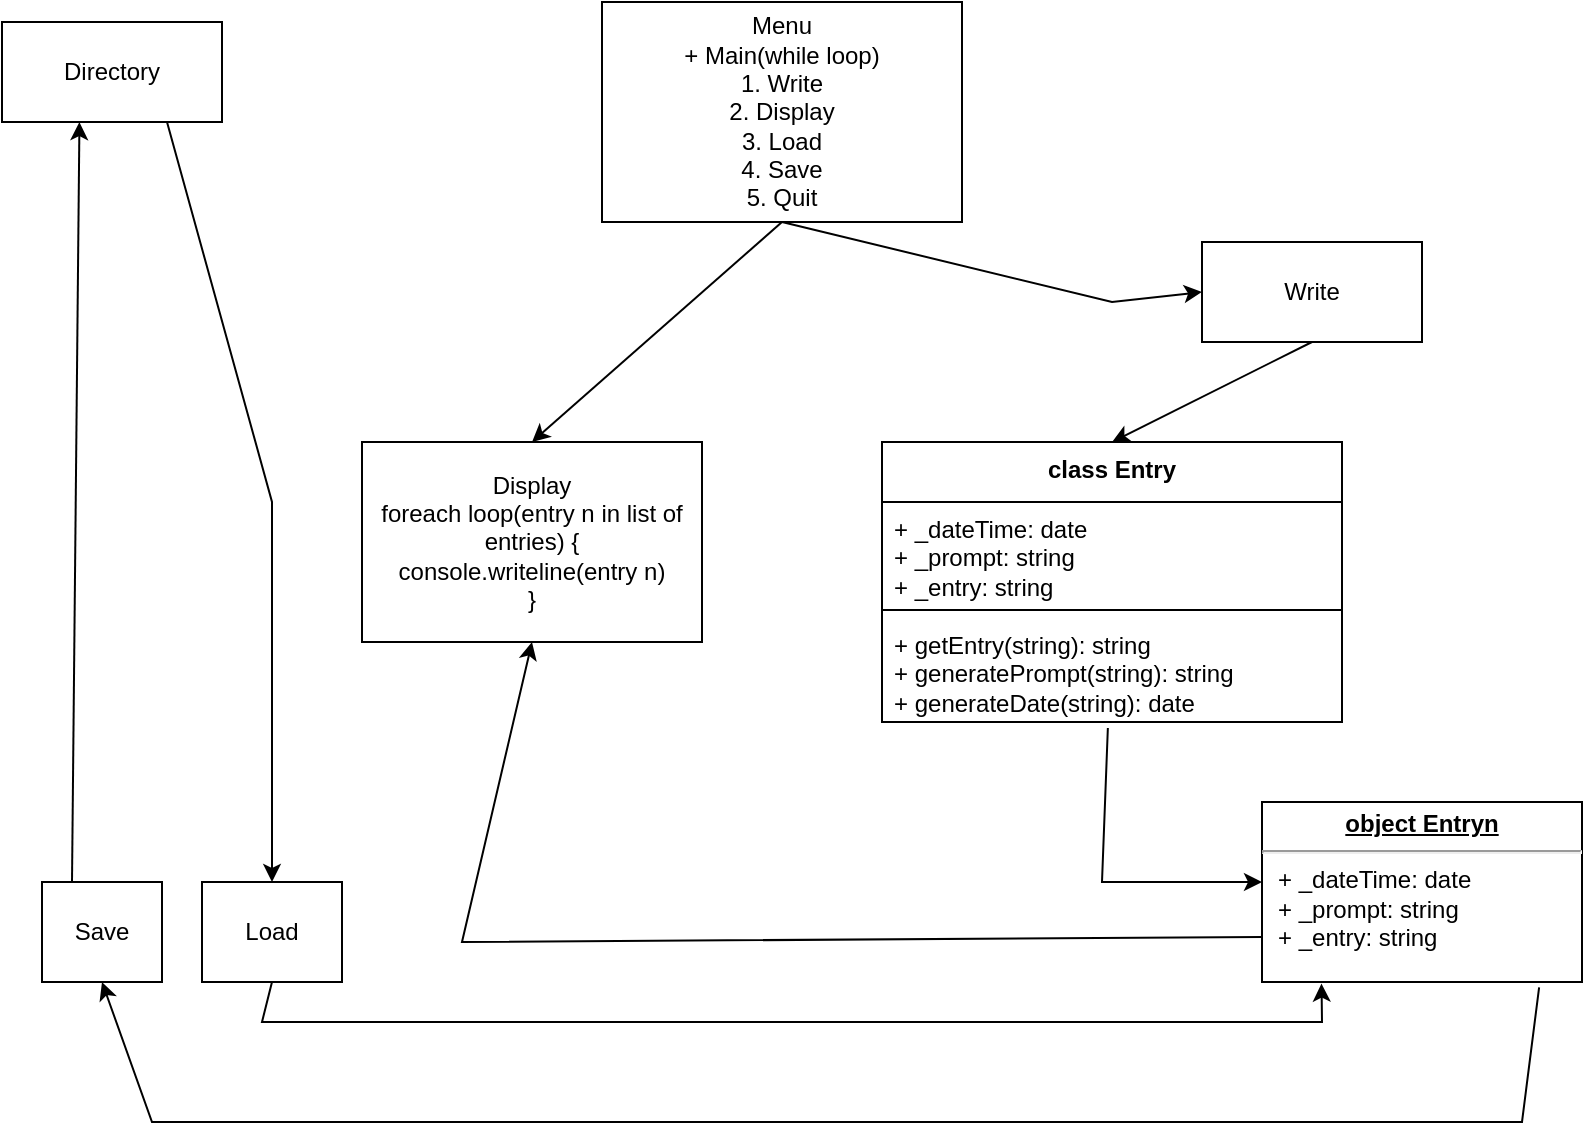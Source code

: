 <mxfile version="22.0.2" type="device">
  <diagram id="C5RBs43oDa-KdzZeNtuy" name="Page-1">
    <mxGraphModel dx="1369" dy="806" grid="1" gridSize="10" guides="1" tooltips="1" connect="1" arrows="1" fold="1" page="1" pageScale="1" pageWidth="827" pageHeight="1169" math="0" shadow="0">
      <root>
        <mxCell id="WIyWlLk6GJQsqaUBKTNV-0" />
        <mxCell id="WIyWlLk6GJQsqaUBKTNV-1" parent="WIyWlLk6GJQsqaUBKTNV-0" />
        <mxCell id="7Is3Lom2PfuVVVMmzrcf-0" value="class Entry" style="swimlane;fontStyle=1;align=center;verticalAlign=top;childLayout=stackLayout;horizontal=1;startSize=30;horizontalStack=0;resizeParent=1;resizeParentMax=0;resizeLast=0;collapsible=1;marginBottom=0;whiteSpace=wrap;html=1;" vertex="1" parent="WIyWlLk6GJQsqaUBKTNV-1">
          <mxGeometry x="450" y="220" width="230" height="140" as="geometry" />
        </mxCell>
        <mxCell id="7Is3Lom2PfuVVVMmzrcf-1" value="+ _dateTime: date&lt;br&gt;+ _prompt: string&lt;br&gt;+ _entry: string" style="text;strokeColor=none;fillColor=none;align=left;verticalAlign=top;spacingLeft=4;spacingRight=4;overflow=hidden;rotatable=0;points=[[0,0.5],[1,0.5]];portConstraint=eastwest;whiteSpace=wrap;html=1;" vertex="1" parent="7Is3Lom2PfuVVVMmzrcf-0">
          <mxGeometry y="30" width="230" height="50" as="geometry" />
        </mxCell>
        <mxCell id="7Is3Lom2PfuVVVMmzrcf-2" value="" style="line;strokeWidth=1;fillColor=none;align=left;verticalAlign=middle;spacingTop=-1;spacingLeft=3;spacingRight=3;rotatable=0;labelPosition=right;points=[];portConstraint=eastwest;strokeColor=inherit;" vertex="1" parent="7Is3Lom2PfuVVVMmzrcf-0">
          <mxGeometry y="80" width="230" height="8" as="geometry" />
        </mxCell>
        <mxCell id="7Is3Lom2PfuVVVMmzrcf-3" value="+ getEntry(string): string&lt;br&gt;+ generatePrompt(string): string&lt;br&gt;+ generateDate(string): date" style="text;align=left;verticalAlign=top;spacingLeft=4;spacingRight=4;overflow=hidden;rotatable=0;points=[[0,0.5],[1,0.5]];portConstraint=eastwest;whiteSpace=wrap;html=1;" vertex="1" parent="7Is3Lom2PfuVVVMmzrcf-0">
          <mxGeometry y="88" width="230" height="52" as="geometry" />
        </mxCell>
        <mxCell id="7Is3Lom2PfuVVVMmzrcf-4" value="Menu&lt;br&gt;+ Main(while loop)&lt;br&gt;1. Write&lt;br&gt;2. Display&lt;br&gt;3. Load&lt;br&gt;4. Save&lt;br&gt;5. Quit" style="html=1;whiteSpace=wrap;" vertex="1" parent="WIyWlLk6GJQsqaUBKTNV-1">
          <mxGeometry x="310" width="180" height="110" as="geometry" />
        </mxCell>
        <mxCell id="7Is3Lom2PfuVVVMmzrcf-6" value="" style="endArrow=classic;html=1;rounded=0;exitX=0.5;exitY=1;exitDx=0;exitDy=0;entryX=0;entryY=0.5;entryDx=0;entryDy=0;" edge="1" parent="WIyWlLk6GJQsqaUBKTNV-1" source="7Is3Lom2PfuVVVMmzrcf-4" target="7Is3Lom2PfuVVVMmzrcf-10">
          <mxGeometry width="50" height="50" relative="1" as="geometry">
            <mxPoint x="390" y="300" as="sourcePoint" />
            <mxPoint x="440" y="250" as="targetPoint" />
            <Array as="points">
              <mxPoint x="565" y="150" />
            </Array>
          </mxGeometry>
        </mxCell>
        <mxCell id="7Is3Lom2PfuVVVMmzrcf-8" value="" style="endArrow=classic;html=1;rounded=0;exitX=0.491;exitY=1.058;exitDx=0;exitDy=0;exitPerimeter=0;" edge="1" parent="WIyWlLk6GJQsqaUBKTNV-1" source="7Is3Lom2PfuVVVMmzrcf-3">
          <mxGeometry width="50" height="50" relative="1" as="geometry">
            <mxPoint x="390" y="230" as="sourcePoint" />
            <mxPoint x="640" y="440" as="targetPoint" />
            <Array as="points">
              <mxPoint x="560" y="440" />
            </Array>
          </mxGeometry>
        </mxCell>
        <mxCell id="7Is3Lom2PfuVVVMmzrcf-9" value="&lt;p style=&quot;margin:0px;margin-top:4px;text-align:center;text-decoration:underline;&quot;&gt;&lt;b&gt;object Entryn&lt;/b&gt;&lt;/p&gt;&lt;hr&gt;&lt;p style=&quot;margin:0px;margin-left:8px;&quot;&gt;&lt;span style=&quot;background-color: initial;&quot;&gt;+ _dateTime: date&lt;/span&gt;&lt;br&gt;&lt;/p&gt;&lt;p style=&quot;margin:0px;margin-left:8px;&quot;&gt;+ _prompt: string&lt;br style=&quot;border-color: var(--border-color);&quot;&gt;+ _entry: string&lt;br&gt;&lt;/p&gt;" style="verticalAlign=top;align=left;overflow=fill;fontSize=12;fontFamily=Helvetica;html=1;whiteSpace=wrap;" vertex="1" parent="WIyWlLk6GJQsqaUBKTNV-1">
          <mxGeometry x="640" y="400" width="160" height="90" as="geometry" />
        </mxCell>
        <mxCell id="7Is3Lom2PfuVVVMmzrcf-10" value="Write" style="html=1;whiteSpace=wrap;" vertex="1" parent="WIyWlLk6GJQsqaUBKTNV-1">
          <mxGeometry x="610" y="120" width="110" height="50" as="geometry" />
        </mxCell>
        <mxCell id="7Is3Lom2PfuVVVMmzrcf-11" value="" style="endArrow=classic;html=1;rounded=0;entryX=0.5;entryY=0;entryDx=0;entryDy=0;exitX=0.5;exitY=1;exitDx=0;exitDy=0;" edge="1" parent="WIyWlLk6GJQsqaUBKTNV-1" source="7Is3Lom2PfuVVVMmzrcf-10" target="7Is3Lom2PfuVVVMmzrcf-0">
          <mxGeometry width="50" height="50" relative="1" as="geometry">
            <mxPoint x="540" y="330" as="sourcePoint" />
            <mxPoint x="590" y="280" as="targetPoint" />
          </mxGeometry>
        </mxCell>
        <mxCell id="7Is3Lom2PfuVVVMmzrcf-12" value="" style="endArrow=classic;html=1;rounded=0;entryX=0.5;entryY=0;entryDx=0;entryDy=0;" edge="1" parent="WIyWlLk6GJQsqaUBKTNV-1" target="7Is3Lom2PfuVVVMmzrcf-13">
          <mxGeometry width="50" height="50" relative="1" as="geometry">
            <mxPoint x="400" y="110" as="sourcePoint" />
            <mxPoint x="240" y="220" as="targetPoint" />
          </mxGeometry>
        </mxCell>
        <mxCell id="7Is3Lom2PfuVVVMmzrcf-13" value="Display&lt;br&gt;foreach loop(entry n in list of entries) {&lt;br&gt;console.writeline(entry n)&lt;br&gt;}" style="html=1;whiteSpace=wrap;" vertex="1" parent="WIyWlLk6GJQsqaUBKTNV-1">
          <mxGeometry x="190" y="220" width="170" height="100" as="geometry" />
        </mxCell>
        <mxCell id="7Is3Lom2PfuVVVMmzrcf-14" value="" style="endArrow=classic;html=1;rounded=0;exitX=0;exitY=0.75;exitDx=0;exitDy=0;entryX=0.5;entryY=1;entryDx=0;entryDy=0;" edge="1" parent="WIyWlLk6GJQsqaUBKTNV-1" source="7Is3Lom2PfuVVVMmzrcf-9" target="7Is3Lom2PfuVVVMmzrcf-13">
          <mxGeometry width="50" height="50" relative="1" as="geometry">
            <mxPoint x="580" y="360" as="sourcePoint" />
            <mxPoint x="300" y="440" as="targetPoint" />
            <Array as="points">
              <mxPoint x="240" y="470" />
            </Array>
          </mxGeometry>
        </mxCell>
        <mxCell id="7Is3Lom2PfuVVVMmzrcf-16" value="Directory" style="html=1;whiteSpace=wrap;" vertex="1" parent="WIyWlLk6GJQsqaUBKTNV-1">
          <mxGeometry x="10" y="10" width="110" height="50" as="geometry" />
        </mxCell>
        <mxCell id="7Is3Lom2PfuVVVMmzrcf-17" value="" style="endArrow=classic;html=1;rounded=0;exitX=0.866;exitY=1.03;exitDx=0;exitDy=0;entryX=0.5;entryY=1;entryDx=0;entryDy=0;exitPerimeter=0;" edge="1" parent="WIyWlLk6GJQsqaUBKTNV-1" source="7Is3Lom2PfuVVVMmzrcf-9" target="7Is3Lom2PfuVVVMmzrcf-18">
          <mxGeometry width="50" height="50" relative="1" as="geometry">
            <mxPoint x="450" y="190" as="sourcePoint" />
            <mxPoint x="170" y="520" as="targetPoint" />
            <Array as="points">
              <mxPoint x="770" y="560" />
              <mxPoint x="85" y="560" />
            </Array>
          </mxGeometry>
        </mxCell>
        <mxCell id="7Is3Lom2PfuVVVMmzrcf-18" value="Save" style="html=1;whiteSpace=wrap;" vertex="1" parent="WIyWlLk6GJQsqaUBKTNV-1">
          <mxGeometry x="30" y="440" width="60" height="50" as="geometry" />
        </mxCell>
        <mxCell id="7Is3Lom2PfuVVVMmzrcf-19" value="" style="endArrow=classic;html=1;rounded=0;entryX=0.352;entryY=1.001;entryDx=0;entryDy=0;exitX=0.25;exitY=0;exitDx=0;exitDy=0;entryPerimeter=0;" edge="1" parent="WIyWlLk6GJQsqaUBKTNV-1" source="7Is3Lom2PfuVVVMmzrcf-18" target="7Is3Lom2PfuVVVMmzrcf-16">
          <mxGeometry width="50" height="50" relative="1" as="geometry">
            <mxPoint x="350" y="300" as="sourcePoint" />
            <mxPoint x="400" y="250" as="targetPoint" />
          </mxGeometry>
        </mxCell>
        <mxCell id="7Is3Lom2PfuVVVMmzrcf-20" value="Load" style="html=1;whiteSpace=wrap;" vertex="1" parent="WIyWlLk6GJQsqaUBKTNV-1">
          <mxGeometry x="110" y="440" width="70" height="50" as="geometry" />
        </mxCell>
        <mxCell id="7Is3Lom2PfuVVVMmzrcf-21" value="" style="endArrow=classic;html=1;rounded=0;exitX=0.75;exitY=1;exitDx=0;exitDy=0;entryX=0.5;entryY=0;entryDx=0;entryDy=0;" edge="1" parent="WIyWlLk6GJQsqaUBKTNV-1" source="7Is3Lom2PfuVVVMmzrcf-16" target="7Is3Lom2PfuVVVMmzrcf-20">
          <mxGeometry width="50" height="50" relative="1" as="geometry">
            <mxPoint x="160" y="110" as="sourcePoint" />
            <mxPoint x="120" y="380" as="targetPoint" />
            <Array as="points">
              <mxPoint x="145" y="250" />
            </Array>
          </mxGeometry>
        </mxCell>
        <mxCell id="7Is3Lom2PfuVVVMmzrcf-22" value="" style="endArrow=classic;html=1;rounded=0;exitX=0.5;exitY=1;exitDx=0;exitDy=0;entryX=0.186;entryY=1.009;entryDx=0;entryDy=0;entryPerimeter=0;" edge="1" parent="WIyWlLk6GJQsqaUBKTNV-1" source="7Is3Lom2PfuVVVMmzrcf-20" target="7Is3Lom2PfuVVVMmzrcf-9">
          <mxGeometry width="50" height="50" relative="1" as="geometry">
            <mxPoint x="510" y="420" as="sourcePoint" />
            <mxPoint x="630" y="490" as="targetPoint" />
            <Array as="points">
              <mxPoint x="140" y="510" />
              <mxPoint x="670" y="510" />
            </Array>
          </mxGeometry>
        </mxCell>
      </root>
    </mxGraphModel>
  </diagram>
</mxfile>
